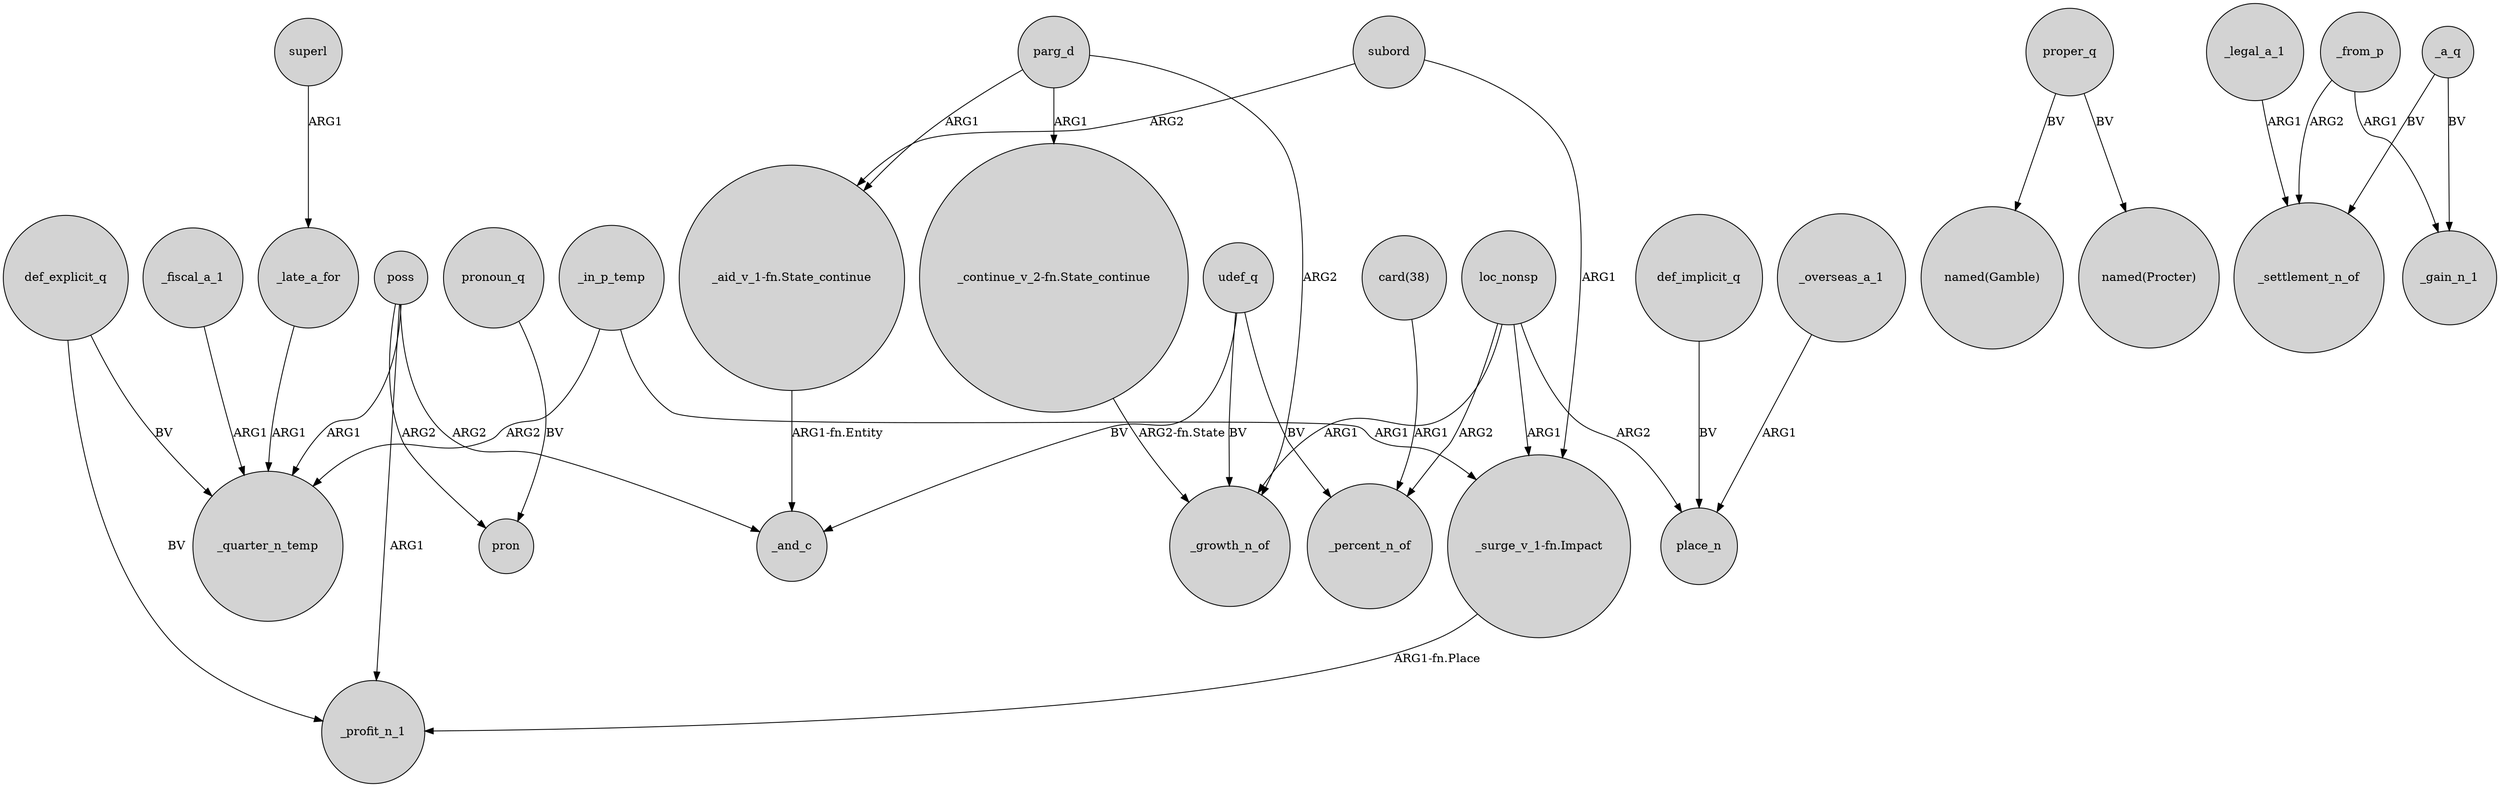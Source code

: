 digraph {
	node [shape=circle style=filled]
	_late_a_for -> _quarter_n_temp [label=ARG1]
	"_surge_v_1-fn.Impact" -> _profit_n_1 [label="ARG1-fn.Place"]
	_in_p_temp -> "_surge_v_1-fn.Impact" [label=ARG1]
	def_explicit_q -> _profit_n_1 [label=BV]
	_in_p_temp -> _quarter_n_temp [label=ARG2]
	parg_d -> _growth_n_of [label=ARG2]
	"_aid_v_1-fn.State_continue" -> _and_c [label="ARG1-fn.Entity"]
	def_implicit_q -> place_n [label=BV]
	parg_d -> "_continue_v_2-fn.State_continue" [label=ARG1]
	superl -> _late_a_for [label=ARG1]
	proper_q -> "named(Gamble)" [label=BV]
	"card(38)" -> _percent_n_of [label=ARG1]
	udef_q -> _and_c [label=BV]
	loc_nonsp -> _growth_n_of [label=ARG1]
	pronoun_q -> pron [label=BV]
	_a_q -> _settlement_n_of [label=BV]
	poss -> pron [label=ARG2]
	poss -> _and_c [label=ARG2]
	udef_q -> _percent_n_of [label=BV]
	subord -> "_surge_v_1-fn.Impact" [label=ARG1]
	poss -> _profit_n_1 [label=ARG1]
	_overseas_a_1 -> place_n [label=ARG1]
	def_explicit_q -> _quarter_n_temp [label=BV]
	_a_q -> _gain_n_1 [label=BV]
	udef_q -> _growth_n_of [label=BV]
	poss -> _quarter_n_temp [label=ARG1]
	loc_nonsp -> place_n [label=ARG2]
	subord -> "_aid_v_1-fn.State_continue" [label=ARG2]
	"_continue_v_2-fn.State_continue" -> _growth_n_of [label="ARG2-fn.State"]
	_from_p -> _settlement_n_of [label=ARG2]
	parg_d -> "_aid_v_1-fn.State_continue" [label=ARG1]
	_fiscal_a_1 -> _quarter_n_temp [label=ARG1]
	_legal_a_1 -> _settlement_n_of [label=ARG1]
	_from_p -> _gain_n_1 [label=ARG1]
	proper_q -> "named(Procter)" [label=BV]
	loc_nonsp -> _percent_n_of [label=ARG2]
	loc_nonsp -> "_surge_v_1-fn.Impact" [label=ARG1]
}
